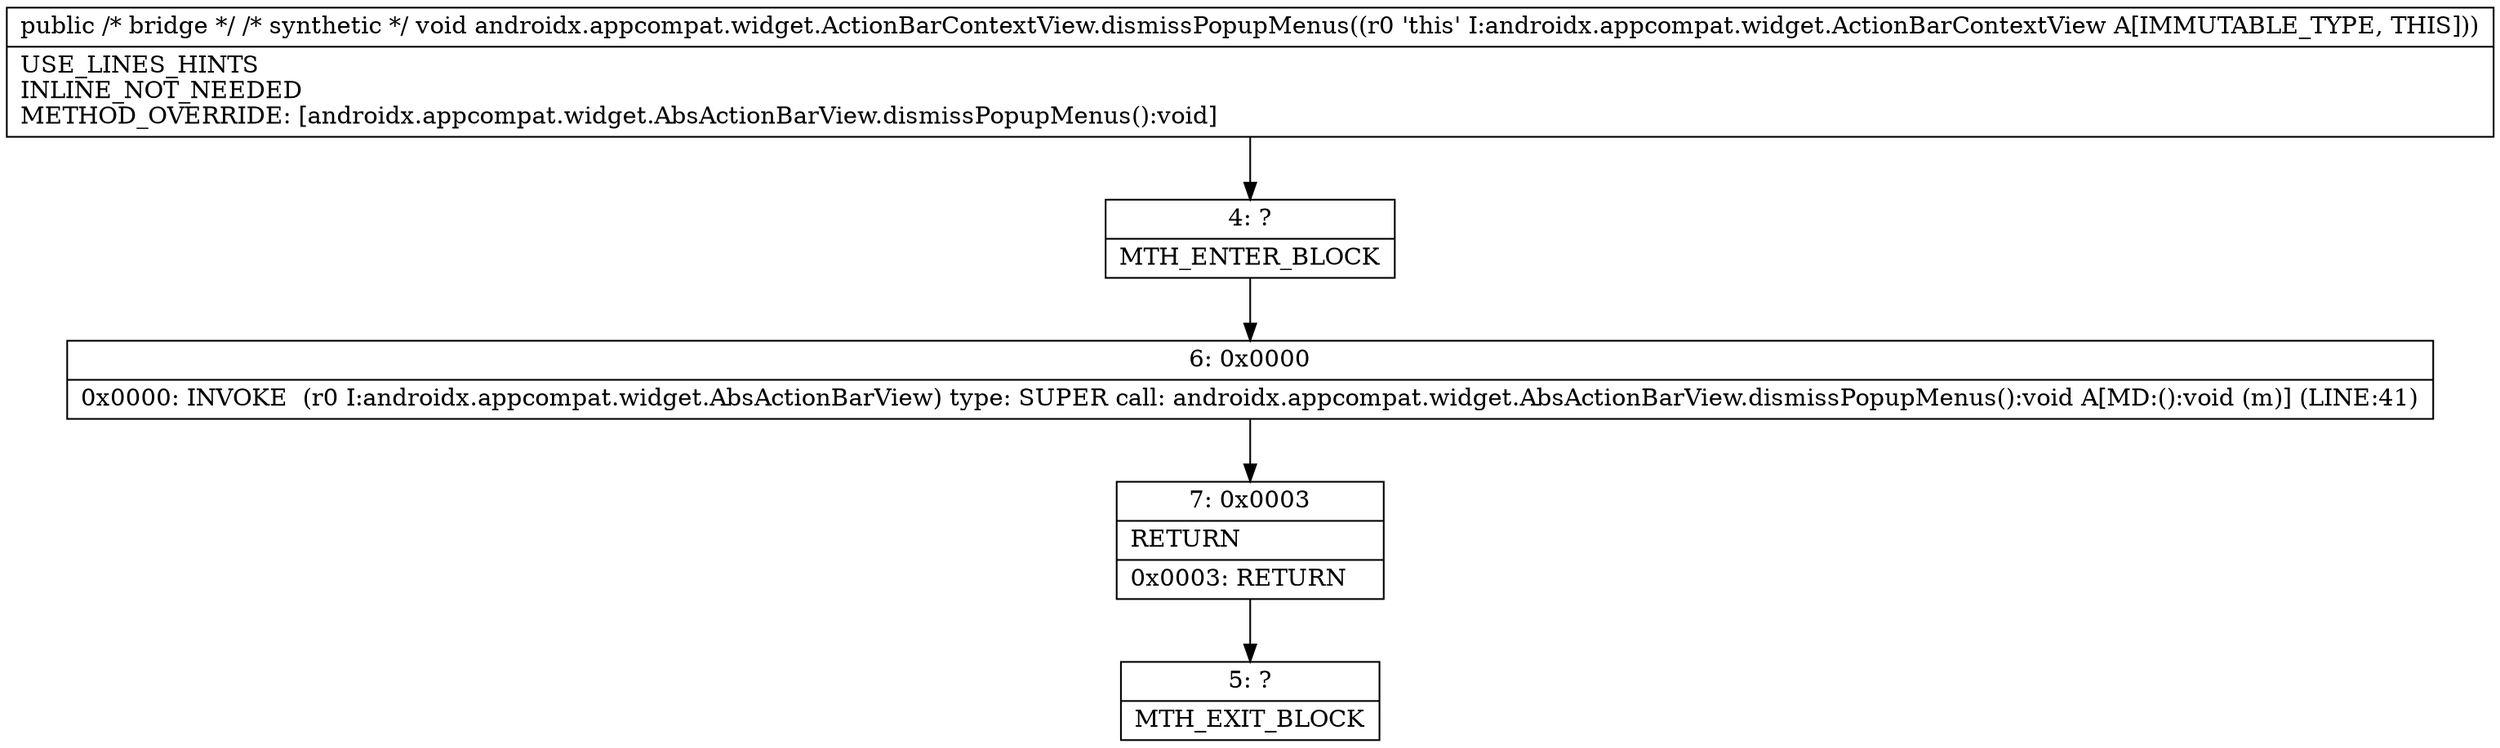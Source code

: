 digraph "CFG forandroidx.appcompat.widget.ActionBarContextView.dismissPopupMenus()V" {
Node_4 [shape=record,label="{4\:\ ?|MTH_ENTER_BLOCK\l}"];
Node_6 [shape=record,label="{6\:\ 0x0000|0x0000: INVOKE  (r0 I:androidx.appcompat.widget.AbsActionBarView) type: SUPER call: androidx.appcompat.widget.AbsActionBarView.dismissPopupMenus():void A[MD:():void (m)] (LINE:41)\l}"];
Node_7 [shape=record,label="{7\:\ 0x0003|RETURN\l|0x0003: RETURN   \l}"];
Node_5 [shape=record,label="{5\:\ ?|MTH_EXIT_BLOCK\l}"];
MethodNode[shape=record,label="{public \/* bridge *\/ \/* synthetic *\/ void androidx.appcompat.widget.ActionBarContextView.dismissPopupMenus((r0 'this' I:androidx.appcompat.widget.ActionBarContextView A[IMMUTABLE_TYPE, THIS]))  | USE_LINES_HINTS\lINLINE_NOT_NEEDED\lMETHOD_OVERRIDE: [androidx.appcompat.widget.AbsActionBarView.dismissPopupMenus():void]\l}"];
MethodNode -> Node_4;Node_4 -> Node_6;
Node_6 -> Node_7;
Node_7 -> Node_5;
}

